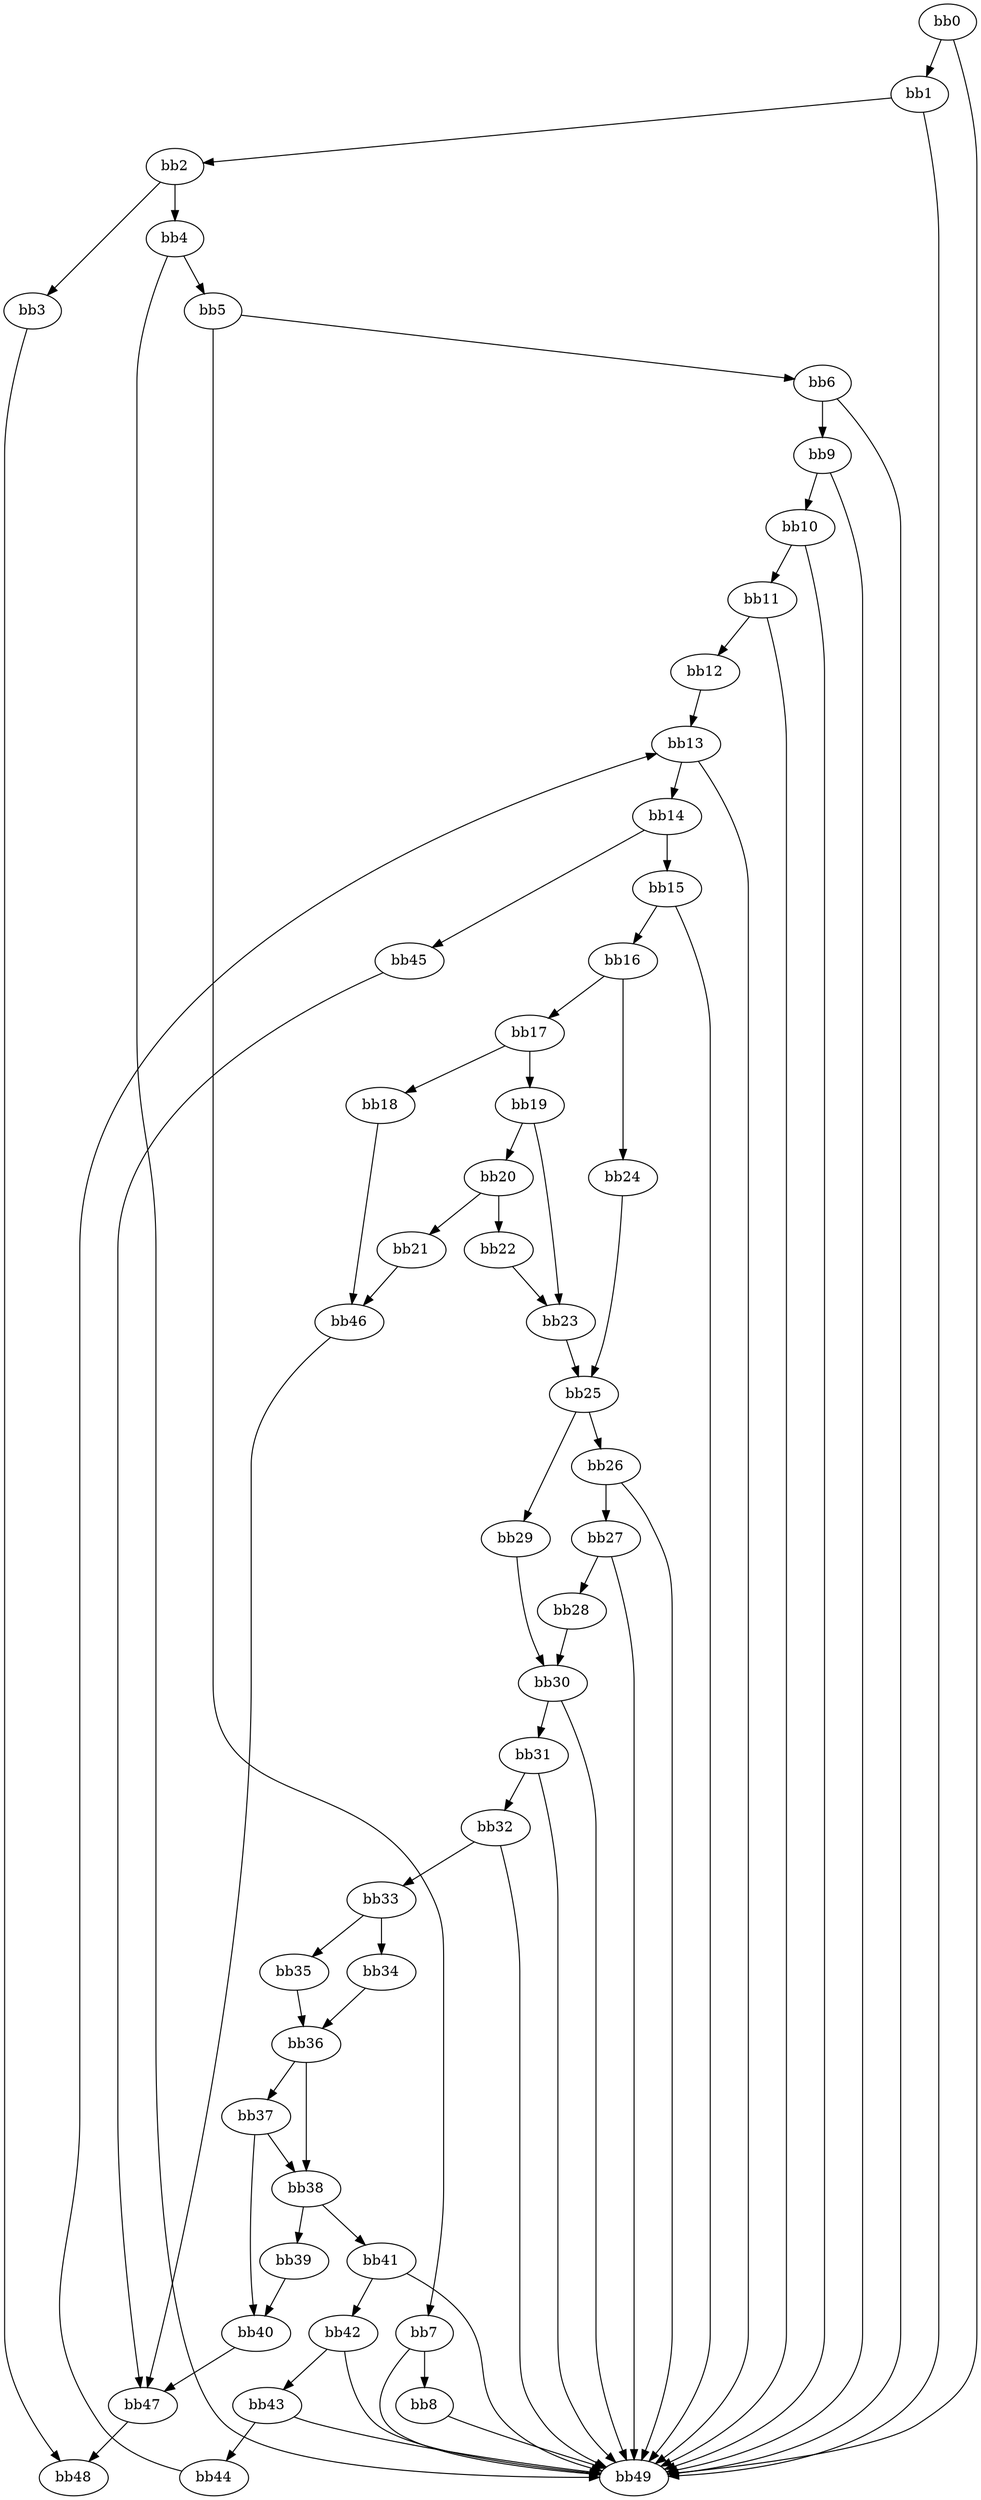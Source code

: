 digraph {
    0 [ label = "bb0\l" ]
    1 [ label = "bb1\l" ]
    2 [ label = "bb2\l" ]
    3 [ label = "bb3\l" ]
    4 [ label = "bb4\l" ]
    5 [ label = "bb5\l" ]
    6 [ label = "bb6\l" ]
    7 [ label = "bb7\l" ]
    8 [ label = "bb8\l" ]
    9 [ label = "bb9\l" ]
    10 [ label = "bb10\l" ]
    11 [ label = "bb11\l" ]
    12 [ label = "bb12\l" ]
    13 [ label = "bb13\l" ]
    14 [ label = "bb14\l" ]
    15 [ label = "bb15\l" ]
    16 [ label = "bb16\l" ]
    17 [ label = "bb17\l" ]
    18 [ label = "bb18\l" ]
    19 [ label = "bb19\l" ]
    20 [ label = "bb20\l" ]
    21 [ label = "bb21\l" ]
    22 [ label = "bb22\l" ]
    23 [ label = "bb23\l" ]
    24 [ label = "bb24\l" ]
    25 [ label = "bb25\l" ]
    26 [ label = "bb26\l" ]
    27 [ label = "bb27\l" ]
    28 [ label = "bb28\l" ]
    29 [ label = "bb29\l" ]
    30 [ label = "bb30\l" ]
    31 [ label = "bb31\l" ]
    32 [ label = "bb32\l" ]
    33 [ label = "bb33\l" ]
    34 [ label = "bb34\l" ]
    35 [ label = "bb35\l" ]
    36 [ label = "bb36\l" ]
    37 [ label = "bb37\l" ]
    38 [ label = "bb38\l" ]
    39 [ label = "bb39\l" ]
    40 [ label = "bb40\l" ]
    41 [ label = "bb41\l" ]
    42 [ label = "bb42\l" ]
    43 [ label = "bb43\l" ]
    44 [ label = "bb44\l" ]
    45 [ label = "bb45\l" ]
    46 [ label = "bb46\l" ]
    47 [ label = "bb47\l" ]
    48 [ label = "bb48\l" ]
    49 [ label = "bb49\l" ]
    0 -> 1 [ ]
    0 -> 49 [ ]
    1 -> 2 [ ]
    1 -> 49 [ ]
    2 -> 3 [ ]
    2 -> 4 [ ]
    3 -> 48 [ ]
    4 -> 5 [ ]
    4 -> 49 [ ]
    5 -> 6 [ ]
    5 -> 7 [ ]
    6 -> 9 [ ]
    6 -> 49 [ ]
    7 -> 8 [ ]
    7 -> 49 [ ]
    8 -> 49 [ ]
    9 -> 10 [ ]
    9 -> 49 [ ]
    10 -> 11 [ ]
    10 -> 49 [ ]
    11 -> 12 [ ]
    11 -> 49 [ ]
    12 -> 13 [ ]
    13 -> 14 [ ]
    13 -> 49 [ ]
    14 -> 15 [ ]
    14 -> 45 [ ]
    15 -> 16 [ ]
    15 -> 49 [ ]
    16 -> 17 [ ]
    16 -> 24 [ ]
    17 -> 18 [ ]
    17 -> 19 [ ]
    18 -> 46 [ ]
    19 -> 20 [ ]
    19 -> 23 [ ]
    20 -> 21 [ ]
    20 -> 22 [ ]
    21 -> 46 [ ]
    22 -> 23 [ ]
    23 -> 25 [ ]
    24 -> 25 [ ]
    25 -> 26 [ ]
    25 -> 29 [ ]
    26 -> 27 [ ]
    26 -> 49 [ ]
    27 -> 28 [ ]
    27 -> 49 [ ]
    28 -> 30 [ ]
    29 -> 30 [ ]
    30 -> 31 [ ]
    30 -> 49 [ ]
    31 -> 32 [ ]
    31 -> 49 [ ]
    32 -> 33 [ ]
    32 -> 49 [ ]
    33 -> 34 [ ]
    33 -> 35 [ ]
    34 -> 36 [ ]
    35 -> 36 [ ]
    36 -> 37 [ ]
    36 -> 38 [ ]
    37 -> 38 [ ]
    37 -> 40 [ ]
    38 -> 39 [ ]
    38 -> 41 [ ]
    39 -> 40 [ ]
    40 -> 47 [ ]
    41 -> 42 [ ]
    41 -> 49 [ ]
    42 -> 43 [ ]
    42 -> 49 [ ]
    43 -> 44 [ ]
    43 -> 49 [ ]
    44 -> 13 [ ]
    45 -> 47 [ ]
    46 -> 47 [ ]
    47 -> 48 [ ]
}

